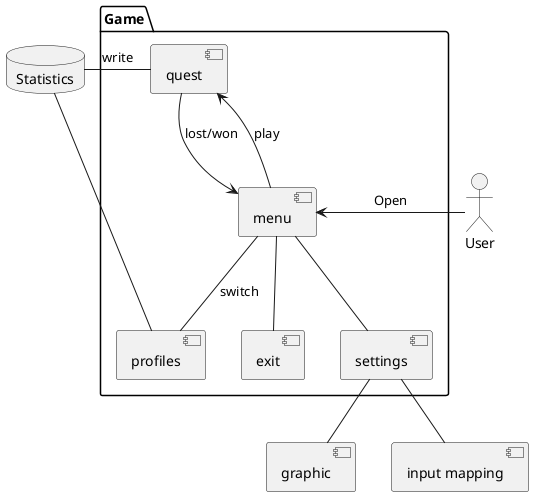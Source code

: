 @startuml architecture

database Statistics

package "Game" {
    [menu]
    [quest]
    [exit]
    [settings]
    [profiles]
}

[menu] -down-> [quest] : play
[menu] -down- [exit]
[menu] -down- [settings]
[menu] -down- [profiles] : switch

[settings] -- [graphic]
[settings] -- [input mapping]

[quest] -> [menu] : lost/won

[profiles] -left- Statistics
[quest]    -left- Statistics : write

Actor User

User -right-> [menu] : Open

@enduml